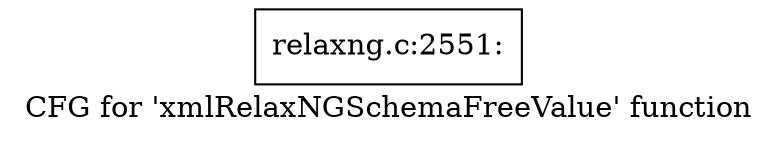 digraph "CFG for 'xmlRelaxNGSchemaFreeValue' function" {
	label="CFG for 'xmlRelaxNGSchemaFreeValue' function";

	Node0x3a16260 [shape=record,label="{relaxng.c:2551:}"];
}

